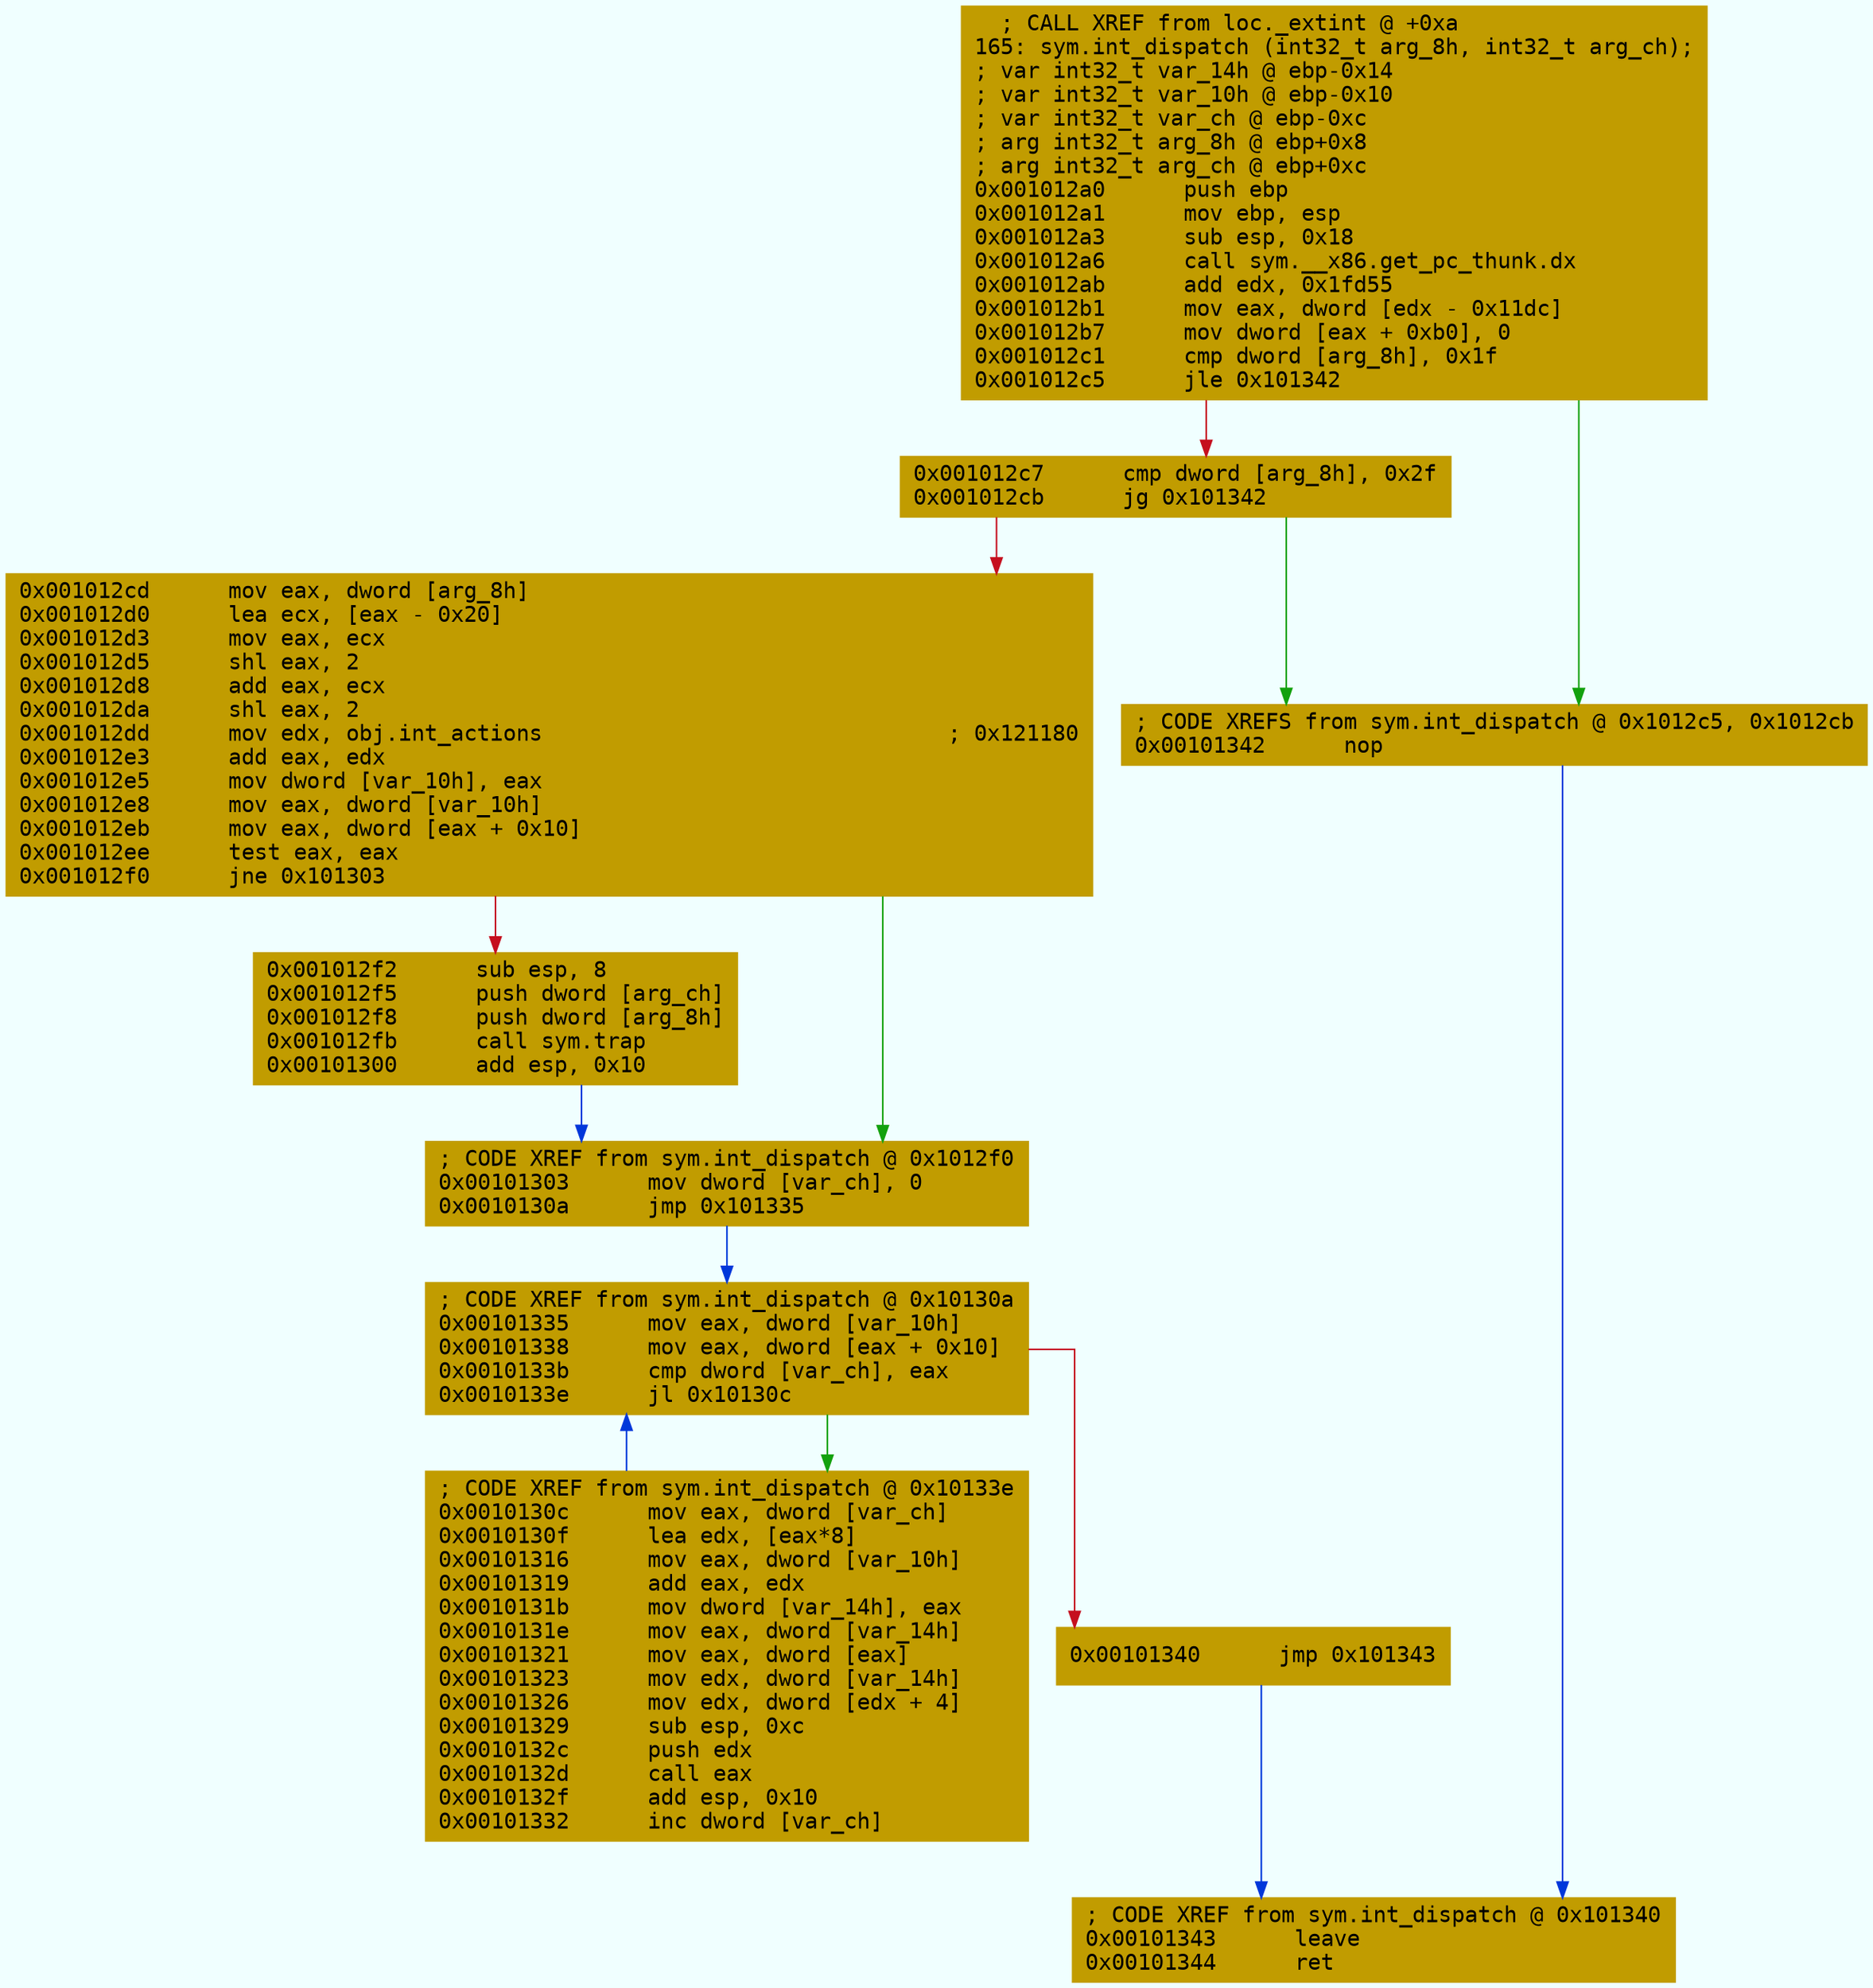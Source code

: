digraph code {
	graph [bgcolor=azure fontsize=8 fontname="Courier" splines="ortho"];
	node [fillcolor=gray style=filled shape=box];
	edge [arrowhead="normal"];
	"0x001012a0" [URL="sym.int_dispatch/0x001012a0", fillcolor="#c19c00",color="#c19c00", fontname="Courier",label="  ; CALL XREF from loc._extint @ +0xa\l165: sym.int_dispatch (int32_t arg_8h, int32_t arg_ch);\l; var int32_t var_14h @ ebp-0x14\l; var int32_t var_10h @ ebp-0x10\l; var int32_t var_ch @ ebp-0xc\l; arg int32_t arg_8h @ ebp+0x8\l; arg int32_t arg_ch @ ebp+0xc\l0x001012a0      push ebp\l0x001012a1      mov ebp, esp\l0x001012a3      sub esp, 0x18\l0x001012a6      call sym.__x86.get_pc_thunk.dx\l0x001012ab      add edx, 0x1fd55\l0x001012b1      mov eax, dword [edx - 0x11dc]\l0x001012b7      mov dword [eax + 0xb0], 0\l0x001012c1      cmp dword [arg_8h], 0x1f\l0x001012c5      jle 0x101342\l"]
	"0x001012c7" [URL="sym.int_dispatch/0x001012c7", fillcolor="#c19c00",color="#c19c00", fontname="Courier",label="0x001012c7      cmp dword [arg_8h], 0x2f\l0x001012cb      jg 0x101342\l"]
	"0x001012cd" [URL="sym.int_dispatch/0x001012cd", fillcolor="#c19c00",color="#c19c00", fontname="Courier",label="0x001012cd      mov eax, dword [arg_8h]\l0x001012d0      lea ecx, [eax - 0x20]\l0x001012d3      mov eax, ecx\l0x001012d5      shl eax, 2\l0x001012d8      add eax, ecx\l0x001012da      shl eax, 2\l0x001012dd      mov edx, obj.int_actions                               ; 0x121180\l0x001012e3      add eax, edx\l0x001012e5      mov dword [var_10h], eax\l0x001012e8      mov eax, dword [var_10h]\l0x001012eb      mov eax, dword [eax + 0x10]\l0x001012ee      test eax, eax\l0x001012f0      jne 0x101303\l"]
	"0x001012f2" [URL="sym.int_dispatch/0x001012f2", fillcolor="#c19c00",color="#c19c00", fontname="Courier",label="0x001012f2      sub esp, 8\l0x001012f5      push dword [arg_ch]\l0x001012f8      push dword [arg_8h]\l0x001012fb      call sym.trap\l0x00101300      add esp, 0x10\l"]
	"0x00101303" [URL="sym.int_dispatch/0x00101303", fillcolor="#c19c00",color="#c19c00", fontname="Courier",label="; CODE XREF from sym.int_dispatch @ 0x1012f0\l0x00101303      mov dword [var_ch], 0\l0x0010130a      jmp 0x101335\l"]
	"0x0010130c" [URL="sym.int_dispatch/0x0010130c", fillcolor="#c19c00",color="#c19c00", fontname="Courier",label="; CODE XREF from sym.int_dispatch @ 0x10133e\l0x0010130c      mov eax, dword [var_ch]\l0x0010130f      lea edx, [eax*8]\l0x00101316      mov eax, dword [var_10h]\l0x00101319      add eax, edx\l0x0010131b      mov dword [var_14h], eax\l0x0010131e      mov eax, dword [var_14h]\l0x00101321      mov eax, dword [eax]\l0x00101323      mov edx, dword [var_14h]\l0x00101326      mov edx, dword [edx + 4]\l0x00101329      sub esp, 0xc\l0x0010132c      push edx\l0x0010132d      call eax\l0x0010132f      add esp, 0x10\l0x00101332      inc dword [var_ch]\l"]
	"0x00101335" [URL="sym.int_dispatch/0x00101335", fillcolor="#c19c00",color="#c19c00", fontname="Courier",label="; CODE XREF from sym.int_dispatch @ 0x10130a\l0x00101335      mov eax, dword [var_10h]\l0x00101338      mov eax, dword [eax + 0x10]\l0x0010133b      cmp dword [var_ch], eax\l0x0010133e      jl 0x10130c\l"]
	"0x00101340" [URL="sym.int_dispatch/0x00101340", fillcolor="#c19c00",color="#c19c00", fontname="Courier",label="0x00101340      jmp 0x101343\l"]
	"0x00101342" [URL="sym.int_dispatch/0x00101342", fillcolor="#c19c00",color="#c19c00", fontname="Courier",label="; CODE XREFS from sym.int_dispatch @ 0x1012c5, 0x1012cb\l0x00101342      nop\l"]
	"0x00101343" [URL="sym.int_dispatch/0x00101343", fillcolor="#c19c00",color="#c19c00", fontname="Courier",label="; CODE XREF from sym.int_dispatch @ 0x101340\l0x00101343      leave\l0x00101344      ret\l"]
        "0x001012a0" -> "0x00101342" [color="#13a10e"];
        "0x001012a0" -> "0x001012c7" [color="#c50f1f"];
        "0x001012c7" -> "0x00101342" [color="#13a10e"];
        "0x001012c7" -> "0x001012cd" [color="#c50f1f"];
        "0x001012cd" -> "0x00101303" [color="#13a10e"];
        "0x001012cd" -> "0x001012f2" [color="#c50f1f"];
        "0x001012f2" -> "0x00101303" [color="#0037da"];
        "0x00101303" -> "0x00101335" [color="#0037da"];
        "0x0010130c" -> "0x00101335" [color="#0037da"];
        "0x00101335" -> "0x0010130c" [color="#13a10e"];
        "0x00101335" -> "0x00101340" [color="#c50f1f"];
        "0x00101340" -> "0x00101343" [color="#0037da"];
        "0x00101342" -> "0x00101343" [color="#0037da"];
}
